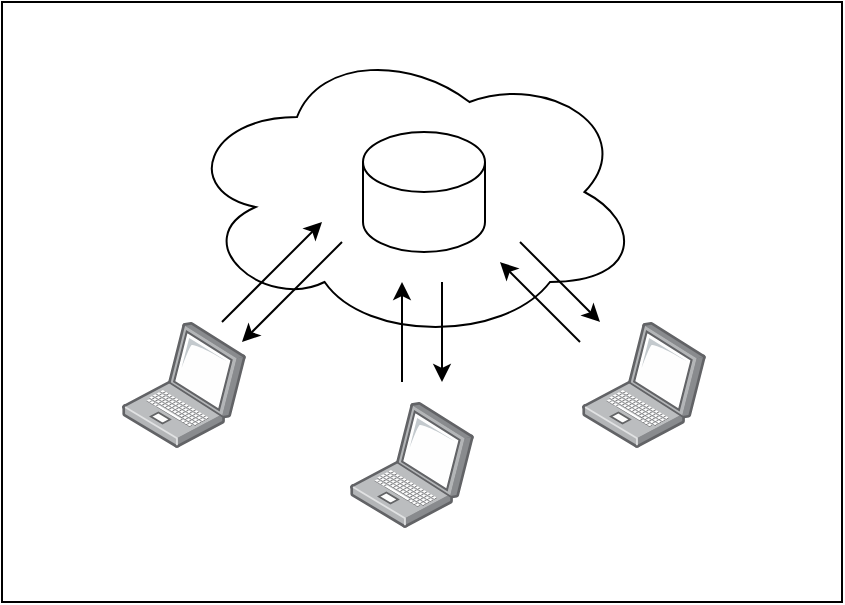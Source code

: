 <mxfile version="14.4.3" type="device"><diagram id="IDQkERKjlPOdxhxCfKoJ" name="Seite-1"><mxGraphModel dx="1106" dy="852" grid="1" gridSize="10" guides="1" tooltips="1" connect="1" arrows="1" fold="1" page="1" pageScale="1" pageWidth="827" pageHeight="1169" math="0" shadow="0"><root><mxCell id="0"/><mxCell id="1" parent="0"/><mxCell id="MMPV8evQpT4a8mfgAukb-14" value="" style="rounded=0;whiteSpace=wrap;html=1;" vertex="1" parent="1"><mxGeometry x="140" y="160" width="420" height="300" as="geometry"/></mxCell><mxCell id="MMPV8evQpT4a8mfgAukb-5" value="" style="ellipse;shape=cloud;whiteSpace=wrap;html=1;" vertex="1" parent="1"><mxGeometry x="230" y="180" width="230" height="150" as="geometry"/></mxCell><mxCell id="MMPV8evQpT4a8mfgAukb-1" value="" style="points=[];aspect=fixed;html=1;align=center;shadow=0;dashed=0;image;image=img/lib/allied_telesis/computer_and_terminals/Laptop.svg;" vertex="1" parent="1"><mxGeometry x="200" y="320" width="62" height="62.89" as="geometry"/></mxCell><mxCell id="MMPV8evQpT4a8mfgAukb-4" value="" style="shape=cylinder3;whiteSpace=wrap;html=1;boundedLbl=1;backgroundOutline=1;size=15;" vertex="1" parent="1"><mxGeometry x="320.5" y="225" width="61" height="60" as="geometry"/></mxCell><mxCell id="MMPV8evQpT4a8mfgAukb-6" value="" style="points=[];aspect=fixed;html=1;align=center;shadow=0;dashed=0;image;image=img/lib/allied_telesis/computer_and_terminals/Laptop.svg;" vertex="1" parent="1"><mxGeometry x="314" y="360" width="62" height="62.89" as="geometry"/></mxCell><mxCell id="MMPV8evQpT4a8mfgAukb-7" value="" style="points=[];aspect=fixed;html=1;align=center;shadow=0;dashed=0;image;image=img/lib/allied_telesis/computer_and_terminals/Laptop.svg;" vertex="1" parent="1"><mxGeometry x="430" y="320" width="62" height="62.89" as="geometry"/></mxCell><mxCell id="MMPV8evQpT4a8mfgAukb-8" value="" style="endArrow=classic;html=1;" edge="1" parent="1"><mxGeometry width="50" height="50" relative="1" as="geometry"><mxPoint x="250" y="320" as="sourcePoint"/><mxPoint x="300" y="270" as="targetPoint"/></mxGeometry></mxCell><mxCell id="MMPV8evQpT4a8mfgAukb-9" value="" style="endArrow=none;html=1;startArrow=classic;startFill=1;endFill=0;" edge="1" parent="1"><mxGeometry width="50" height="50" relative="1" as="geometry"><mxPoint x="260" y="330" as="sourcePoint"/><mxPoint x="310" y="280" as="targetPoint"/></mxGeometry></mxCell><mxCell id="MMPV8evQpT4a8mfgAukb-10" value="" style="endArrow=classic;html=1;" edge="1" parent="1"><mxGeometry width="50" height="50" relative="1" as="geometry"><mxPoint x="340" y="350" as="sourcePoint"/><mxPoint x="340" y="300" as="targetPoint"/></mxGeometry></mxCell><mxCell id="MMPV8evQpT4a8mfgAukb-11" value="" style="endArrow=none;html=1;startArrow=classic;startFill=1;endFill=0;" edge="1" parent="1"><mxGeometry width="50" height="50" relative="1" as="geometry"><mxPoint x="360" y="350" as="sourcePoint"/><mxPoint x="360" y="300" as="targetPoint"/></mxGeometry></mxCell><mxCell id="MMPV8evQpT4a8mfgAukb-12" value="" style="endArrow=classic;html=1;" edge="1" parent="1"><mxGeometry width="50" height="50" relative="1" as="geometry"><mxPoint x="429" y="330" as="sourcePoint"/><mxPoint x="389" y="290" as="targetPoint"/></mxGeometry></mxCell><mxCell id="MMPV8evQpT4a8mfgAukb-13" value="" style="endArrow=none;html=1;startArrow=classic;startFill=1;endFill=0;" edge="1" parent="1"><mxGeometry width="50" height="50" relative="1" as="geometry"><mxPoint x="439" y="320" as="sourcePoint"/><mxPoint x="399" y="280" as="targetPoint"/></mxGeometry></mxCell></root></mxGraphModel></diagram></mxfile>